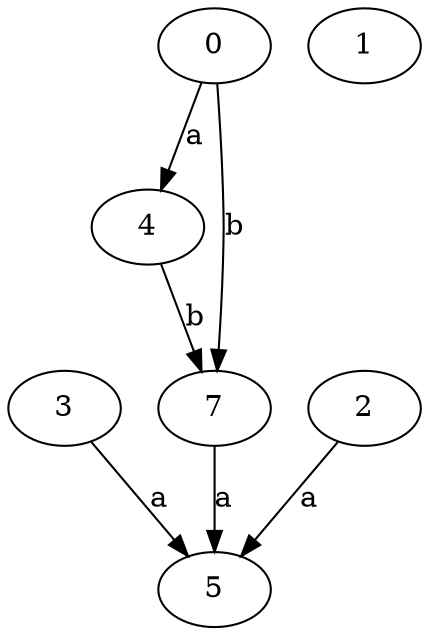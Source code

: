 strict digraph  {
3;
4;
5;
0;
1;
7;
2;
3 -> 5  [label=a];
4 -> 7  [label=b];
0 -> 4  [label=a];
0 -> 7  [label=b];
7 -> 5  [label=a];
2 -> 5  [label=a];
}
